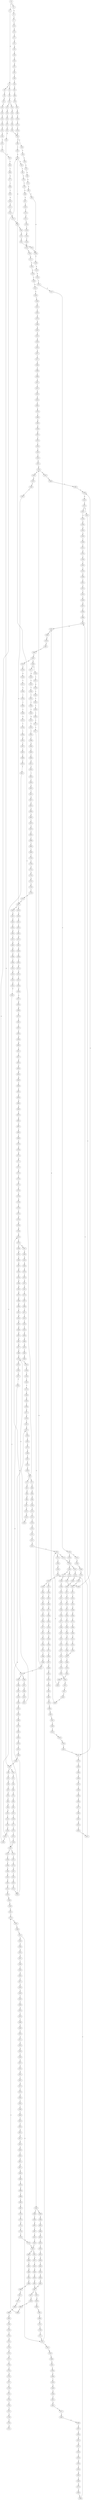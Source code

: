 strict digraph  {
	S0 -> S1 [ label = T ];
	S0 -> S2 [ label = C ];
	S1 -> S3 [ label = G ];
	S2 -> S4 [ label = G ];
	S3 -> S5 [ label = C ];
	S3 -> S6 [ label = G ];
	S4 -> S7 [ label = T ];
	S5 -> S8 [ label = C ];
	S6 -> S9 [ label = C ];
	S7 -> S10 [ label = C ];
	S8 -> S11 [ label = G ];
	S9 -> S12 [ label = G ];
	S10 -> S13 [ label = G ];
	S11 -> S14 [ label = T ];
	S11 -> S15 [ label = C ];
	S12 -> S16 [ label = C ];
	S13 -> S17 [ label = T ];
	S14 -> S18 [ label = A ];
	S15 -> S19 [ label = A ];
	S16 -> S20 [ label = A ];
	S17 -> S21 [ label = G ];
	S18 -> S22 [ label = G ];
	S19 -> S23 [ label = A ];
	S20 -> S24 [ label = G ];
	S21 -> S25 [ label = A ];
	S22 -> S26 [ label = C ];
	S23 -> S27 [ label = C ];
	S24 -> S28 [ label = C ];
	S25 -> S29 [ label = C ];
	S26 -> S30 [ label = C ];
	S27 -> S31 [ label = C ];
	S28 -> S32 [ label = G ];
	S29 -> S33 [ label = C ];
	S30 -> S34 [ label = G ];
	S31 -> S35 [ label = A ];
	S32 -> S36 [ label = G ];
	S33 -> S37 [ label = G ];
	S34 -> S38 [ label = G ];
	S34 -> S39 [ label = C ];
	S35 -> S40 [ label = G ];
	S36 -> S41 [ label = G ];
	S37 -> S42 [ label = G ];
	S38 -> S43 [ label = T ];
	S39 -> S44 [ label = T ];
	S40 -> S45 [ label = A ];
	S40 -> S46 [ label = T ];
	S41 -> S47 [ label = T ];
	S42 -> S48 [ label = T ];
	S43 -> S49 [ label = G ];
	S44 -> S50 [ label = G ];
	S45 -> S51 [ label = A ];
	S46 -> S52 [ label = C ];
	S47 -> S53 [ label = G ];
	S48 -> S54 [ label = C ];
	S49 -> S55 [ label = A ];
	S49 -> S56 [ label = G ];
	S50 -> S57 [ label = G ];
	S51 -> S58 [ label = C ];
	S52 -> S59 [ label = G ];
	S53 -> S60 [ label = C ];
	S54 -> S61 [ label = G ];
	S55 -> S62 [ label = C ];
	S56 -> S63 [ label = T ];
	S56 -> S64 [ label = A ];
	S57 -> S65 [ label = A ];
	S58 -> S66 [ label = A ];
	S59 -> S67 [ label = C ];
	S60 -> S68 [ label = C ];
	S61 -> S69 [ label = C ];
	S62 -> S70 [ label = G ];
	S63 -> S71 [ label = G ];
	S63 -> S72 [ label = T ];
	S64 -> S73 [ label = A ];
	S65 -> S74 [ label = A ];
	S66 -> S75 [ label = G ];
	S67 -> S76 [ label = G ];
	S68 -> S77 [ label = G ];
	S69 -> S78 [ label = G ];
	S70 -> S79 [ label = T ];
	S71 -> S80 [ label = G ];
	S72 -> S81 [ label = A ];
	S73 -> S82 [ label = G ];
	S74 -> S83 [ label = G ];
	S75 -> S84 [ label = C ];
	S76 -> S85 [ label = C ];
	S77 -> S86 [ label = C ];
	S78 -> S87 [ label = T ];
	S79 -> S88 [ label = G ];
	S80 -> S89 [ label = A ];
	S81 -> S90 [ label = G ];
	S82 -> S91 [ label = A ];
	S83 -> S92 [ label = A ];
	S84 -> S93 [ label = C ];
	S85 -> S94 [ label = A ];
	S86 -> S95 [ label = C ];
	S87 -> S96 [ label = A ];
	S88 -> S97 [ label = G ];
	S89 -> S98 [ label = A ];
	S90 -> S99 [ label = A ];
	S91 -> S100 [ label = A ];
	S92 -> S100 [ label = A ];
	S93 -> S101 [ label = G ];
	S94 -> S102 [ label = G ];
	S95 -> S103 [ label = G ];
	S96 -> S104 [ label = G ];
	S97 -> S105 [ label = G ];
	S98 -> S106 [ label = C ];
	S99 -> S107 [ label = A ];
	S100 -> S108 [ label = C ];
	S101 -> S109 [ label = T ];
	S102 -> S110 [ label = C ];
	S103 -> S111 [ label = G ];
	S104 -> S112 [ label = C ];
	S105 -> S113 [ label = T ];
	S106 -> S114 [ label = C ];
	S107 -> S115 [ label = G ];
	S108 -> S116 [ label = G ];
	S109 -> S117 [ label = C ];
	S110 -> S118 [ label = C ];
	S111 -> S119 [ label = T ];
	S112 -> S120 [ label = C ];
	S113 -> S121 [ label = A ];
	S114 -> S122 [ label = T ];
	S115 -> S123 [ label = G ];
	S116 -> S124 [ label = G ];
	S117 -> S125 [ label = C ];
	S118 -> S126 [ label = G ];
	S119 -> S127 [ label = G ];
	S120 -> S34 [ label = G ];
	S121 -> S128 [ label = C ];
	S122 -> S129 [ label = C ];
	S123 -> S130 [ label = G ];
	S124 -> S131 [ label = C ];
	S125 -> S132 [ label = T ];
	S126 -> S133 [ label = G ];
	S127 -> S56 [ label = G ];
	S128 -> S134 [ label = T ];
	S129 -> S135 [ label = G ];
	S130 -> S136 [ label = G ];
	S131 -> S137 [ label = A ];
	S132 -> S138 [ label = C ];
	S133 -> S139 [ label = T ];
	S134 -> S140 [ label = A ];
	S135 -> S141 [ label = G ];
	S136 -> S142 [ label = T ];
	S136 -> S143 [ label = G ];
	S137 -> S144 [ label = C ];
	S138 -> S145 [ label = T ];
	S139 -> S49 [ label = G ];
	S140 -> S146 [ label = T ];
	S141 -> S147 [ label = C ];
	S142 -> S148 [ label = C ];
	S143 -> S149 [ label = T ];
	S144 -> S150 [ label = C ];
	S144 -> S151 [ label = T ];
	S145 -> S152 [ label = T ];
	S145 -> S153 [ label = G ];
	S146 -> S154 [ label = T ];
	S147 -> S155 [ label = A ];
	S148 -> S156 [ label = T ];
	S149 -> S157 [ label = C ];
	S150 -> S158 [ label = G ];
	S151 -> S159 [ label = G ];
	S152 -> S160 [ label = C ];
	S153 -> S161 [ label = T ];
	S154 -> S162 [ label = G ];
	S155 -> S163 [ label = C ];
	S156 -> S164 [ label = C ];
	S157 -> S165 [ label = C ];
	S158 -> S166 [ label = A ];
	S158 -> S167 [ label = G ];
	S159 -> S168 [ label = G ];
	S160 -> S169 [ label = T ];
	S161 -> S170 [ label = C ];
	S162 -> S171 [ label = G ];
	S163 -> S172 [ label = G ];
	S163 -> S173 [ label = C ];
	S164 -> S174 [ label = T ];
	S165 -> S175 [ label = G ];
	S166 -> S176 [ label = G ];
	S166 -> S177 [ label = A ];
	S167 -> S178 [ label = G ];
	S168 -> S179 [ label = G ];
	S169 -> S180 [ label = C ];
	S170 -> S181 [ label = G ];
	S171 -> S182 [ label = A ];
	S172 -> S183 [ label = C ];
	S173 -> S158 [ label = G ];
	S174 -> S184 [ label = C ];
	S175 -> S185 [ label = C ];
	S175 -> S186 [ label = T ];
	S176 -> S187 [ label = T ];
	S177 -> S188 [ label = T ];
	S178 -> S189 [ label = A ];
	S179 -> S190 [ label = A ];
	S180 -> S191 [ label = G ];
	S181 -> S192 [ label = T ];
	S182 -> S193 [ label = A ];
	S183 -> S194 [ label = G ];
	S184 -> S195 [ label = G ];
	S185 -> S196 [ label = C ];
	S186 -> S197 [ label = C ];
	S187 -> S198 [ label = C ];
	S188 -> S199 [ label = G ];
	S189 -> S200 [ label = A ];
	S190 -> S201 [ label = A ];
	S191 -> S202 [ label = G ];
	S192 -> S203 [ label = G ];
	S193 -> S204 [ label = C ];
	S194 -> S205 [ label = C ];
	S195 -> S206 [ label = T ];
	S196 -> S207 [ label = G ];
	S197 -> S208 [ label = G ];
	S198 -> S209 [ label = C ];
	S199 -> S210 [ label = T ];
	S200 -> S211 [ label = T ];
	S201 -> S212 [ label = C ];
	S202 -> S213 [ label = A ];
	S203 -> S214 [ label = G ];
	S204 -> S215 [ label = G ];
	S205 -> S216 [ label = G ];
	S206 -> S217 [ label = G ];
	S207 -> S218 [ label = G ];
	S208 -> S219 [ label = G ];
	S209 -> S220 [ label = A ];
	S210 -> S221 [ label = A ];
	S211 -> S222 [ label = T ];
	S212 -> S223 [ label = T ];
	S213 -> S224 [ label = G ];
	S214 -> S225 [ label = T ];
	S215 -> S226 [ label = G ];
	S216 -> S227 [ label = C ];
	S216 -> S228 [ label = G ];
	S217 -> S229 [ label = G ];
	S218 -> S230 [ label = A ];
	S219 -> S231 [ label = A ];
	S220 -> S232 [ label = G ];
	S221 -> S233 [ label = G ];
	S222 -> S234 [ label = G ];
	S223 -> S235 [ label = G ];
	S224 -> S236 [ label = A ];
	S225 -> S237 [ label = A ];
	S226 -> S238 [ label = T ];
	S227 -> S239 [ label = G ];
	S228 -> S240 [ label = C ];
	S229 -> S241 [ label = T ];
	S230 -> S242 [ label = A ];
	S231 -> S243 [ label = A ];
	S232 -> S244 [ label = T ];
	S232 -> S245 [ label = C ];
	S233 -> S246 [ label = T ];
	S234 -> S247 [ label = A ];
	S235 -> S248 [ label = G ];
	S236 -> S249 [ label = G ];
	S237 -> S250 [ label = C ];
	S238 -> S251 [ label = A ];
	S239 -> S252 [ label = T ];
	S240 -> S253 [ label = T ];
	S241 -> S237 [ label = A ];
	S242 -> S254 [ label = C ];
	S243 -> S255 [ label = C ];
	S244 -> S256 [ label = A ];
	S245 -> S257 [ label = T ];
	S246 -> S258 [ label = T ];
	S247 -> S259 [ label = A ];
	S248 -> S260 [ label = A ];
	S249 -> S261 [ label = G ];
	S250 -> S262 [ label = C ];
	S251 -> S263 [ label = C ];
	S252 -> S264 [ label = C ];
	S253 -> S265 [ label = G ];
	S254 -> S266 [ label = T ];
	S255 -> S267 [ label = A ];
	S255 -> S268 [ label = T ];
	S256 -> S269 [ label = G ];
	S257 -> S270 [ label = T ];
	S258 -> S271 [ label = T ];
	S259 -> S272 [ label = C ];
	S260 -> S273 [ label = C ];
	S261 -> S274 [ label = T ];
	S262 -> S275 [ label = G ];
	S263 -> S276 [ label = G ];
	S264 -> S277 [ label = G ];
	S265 -> S278 [ label = G ];
	S266 -> S279 [ label = G ];
	S267 -> S280 [ label = G ];
	S268 -> S281 [ label = A ];
	S269 -> S282 [ label = G ];
	S270 -> S283 [ label = C ];
	S271 -> S284 [ label = C ];
	S272 -> S285 [ label = C ];
	S273 -> S286 [ label = C ];
	S274 -> S287 [ label = C ];
	S275 -> S288 [ label = G ];
	S276 -> S289 [ label = A ];
	S277 -> S290 [ label = A ];
	S278 -> S291 [ label = A ];
	S279 -> S292 [ label = C ];
	S280 -> S293 [ label = G ];
	S281 -> S294 [ label = C ];
	S282 -> S295 [ label = G ];
	S283 -> S296 [ label = A ];
	S284 -> S297 [ label = A ];
	S285 -> S298 [ label = C ];
	S286 -> S299 [ label = C ];
	S287 -> S300 [ label = C ];
	S288 -> S301 [ label = T ];
	S289 -> S302 [ label = A ];
	S290 -> S303 [ label = C ];
	S291 -> S304 [ label = A ];
	S292 -> S305 [ label = A ];
	S293 -> S306 [ label = A ];
	S294 -> S307 [ label = A ];
	S295 -> S308 [ label = T ];
	S296 -> S309 [ label = C ];
	S297 -> S310 [ label = C ];
	S298 -> S311 [ label = G ];
	S299 -> S312 [ label = G ];
	S300 -> S313 [ label = C ];
	S301 -> S314 [ label = G ];
	S302 -> S315 [ label = G ];
	S303 -> S316 [ label = G ];
	S304 -> S317 [ label = T ];
	S305 -> S318 [ label = A ];
	S306 -> S319 [ label = A ];
	S307 -> S320 [ label = A ];
	S308 -> S321 [ label = C ];
	S309 -> S322 [ label = G ];
	S310 -> S323 [ label = T ];
	S311 -> S324 [ label = T ];
	S312 -> S325 [ label = T ];
	S313 -> S326 [ label = A ];
	S313 -> S327 [ label = G ];
	S314 -> S328 [ label = G ];
	S315 -> S329 [ label = A ];
	S316 -> S330 [ label = C ];
	S317 -> S331 [ label = G ];
	S318 -> S332 [ label = C ];
	S319 -> S333 [ label = T ];
	S320 -> S334 [ label = C ];
	S321 -> S335 [ label = A ];
	S322 -> S336 [ label = C ];
	S323 -> S337 [ label = C ];
	S324 -> S338 [ label = C ];
	S325 -> S339 [ label = C ];
	S326 -> S340 [ label = G ];
	S327 -> S341 [ label = G ];
	S327 -> S342 [ label = A ];
	S328 -> S63 [ label = T ];
	S329 -> S343 [ label = A ];
	S330 -> S344 [ label = G ];
	S331 -> S345 [ label = G ];
	S332 -> S346 [ label = C ];
	S333 -> S347 [ label = A ];
	S334 -> S348 [ label = G ];
	S335 -> S349 [ label = C ];
	S336 -> S350 [ label = C ];
	S337 -> S351 [ label = C ];
	S338 -> S352 [ label = T ];
	S339 -> S352 [ label = T ];
	S340 -> S353 [ label = A ];
	S341 -> S354 [ label = A ];
	S342 -> S355 [ label = G ];
	S342 -> S356 [ label = A ];
	S343 -> S357 [ label = G ];
	S344 -> S358 [ label = C ];
	S345 -> S359 [ label = G ];
	S346 -> S360 [ label = A ];
	S347 -> S361 [ label = G ];
	S348 -> S362 [ label = A ];
	S349 -> S363 [ label = T ];
	S350 -> S364 [ label = C ];
	S351 -> S365 [ label = T ];
	S352 -> S366 [ label = C ];
	S353 -> S367 [ label = G ];
	S354 -> S368 [ label = G ];
	S355 -> S369 [ label = T ];
	S356 -> S370 [ label = G ];
	S357 -> S371 [ label = T ];
	S358 -> S372 [ label = C ];
	S359 -> S373 [ label = G ];
	S360 -> S40 [ label = G ];
	S361 -> S374 [ label = T ];
	S362 -> S375 [ label = A ];
	S363 -> S376 [ label = C ];
	S364 -> S377 [ label = T ];
	S365 -> S378 [ label = T ];
	S366 -> S379 [ label = G ];
	S367 -> S380 [ label = C ];
	S368 -> S381 [ label = G ];
	S369 -> S382 [ label = C ];
	S370 -> S383 [ label = T ];
	S371 -> S384 [ label = G ];
	S372 -> S385 [ label = T ];
	S373 -> S386 [ label = T ];
	S374 -> S387 [ label = C ];
	S375 -> S388 [ label = A ];
	S376 -> S389 [ label = G ];
	S377 -> S390 [ label = T ];
	S378 -> S391 [ label = T ];
	S379 -> S392 [ label = G ];
	S380 -> S393 [ label = C ];
	S381 -> S394 [ label = C ];
	S382 -> S209 [ label = C ];
	S383 -> S395 [ label = C ];
	S384 -> S396 [ label = T ];
	S385 -> S397 [ label = C ];
	S386 -> S398 [ label = C ];
	S387 -> S399 [ label = T ];
	S388 -> S400 [ label = A ];
	S389 -> S401 [ label = C ];
	S390 -> S402 [ label = C ];
	S391 -> S403 [ label = C ];
	S392 -> S404 [ label = C ];
	S393 -> S405 [ label = A ];
	S394 -> S406 [ label = G ];
	S395 -> S407 [ label = G ];
	S396 -> S408 [ label = C ];
	S397 -> S409 [ label = G ];
	S398 -> S410 [ label = C ];
	S399 -> S411 [ label = C ];
	S400 -> S412 [ label = C ];
	S401 -> S413 [ label = T ];
	S402 -> S414 [ label = A ];
	S403 -> S415 [ label = A ];
	S404 -> S416 [ label = A ];
	S405 -> S417 [ label = C ];
	S406 -> S418 [ label = T ];
	S407 -> S419 [ label = C ];
	S407 -> S420 [ label = A ];
	S408 -> S421 [ label = C ];
	S409 -> S422 [ label = G ];
	S410 -> S175 [ label = G ];
	S411 -> S423 [ label = T ];
	S412 -> S424 [ label = A ];
	S413 -> S425 [ label = T ];
	S414 -> S426 [ label = T ];
	S415 -> S427 [ label = T ];
	S416 -> S163 [ label = C ];
	S417 -> S428 [ label = G ];
	S418 -> S429 [ label = G ];
	S419 -> S430 [ label = G ];
	S420 -> S431 [ label = G ];
	S421 -> S432 [ label = T ];
	S422 -> S433 [ label = G ];
	S423 -> S434 [ label = C ];
	S424 -> S435 [ label = G ];
	S425 -> S436 [ label = C ];
	S426 -> S437 [ label = C ];
	S427 -> S438 [ label = C ];
	S428 -> S439 [ label = G ];
	S429 -> S440 [ label = G ];
	S430 -> S441 [ label = G ];
	S431 -> S442 [ label = G ];
	S432 -> S443 [ label = G ];
	S433 -> S444 [ label = C ];
	S434 -> S445 [ label = T ];
	S435 -> S446 [ label = A ];
	S436 -> S447 [ label = A ];
	S437 -> S448 [ label = C ];
	S438 -> S449 [ label = C ];
	S439 -> S450 [ label = T ];
	S440 -> S451 [ label = T ];
	S441 -> S452 [ label = C ];
	S442 -> S453 [ label = T ];
	S443 -> S454 [ label = G ];
	S444 -> S455 [ label = T ];
	S445 -> S456 [ label = G ];
	S446 -> S457 [ label = A ];
	S447 -> S458 [ label = T ];
	S448 -> S459 [ label = A ];
	S449 -> S459 [ label = A ];
	S450 -> S460 [ label = T ];
	S451 -> S461 [ label = A ];
	S452 -> S462 [ label = T ];
	S453 -> S463 [ label = A ];
	S454 -> S464 [ label = C ];
	S455 -> S465 [ label = C ];
	S456 -> S466 [ label = A ];
	S457 -> S467 [ label = G ];
	S458 -> S468 [ label = C ];
	S459 -> S469 [ label = G ];
	S460 -> S470 [ label = A ];
	S461 -> S471 [ label = T ];
	S462 -> S472 [ label = A ];
	S463 -> S473 [ label = T ];
	S464 -> S474 [ label = C ];
	S465 -> S475 [ label = A ];
	S466 -> S476 [ label = G ];
	S467 -> S477 [ label = G ];
	S468 -> S448 [ label = C ];
	S469 -> S478 [ label = A ];
	S470 -> S479 [ label = C ];
	S471 -> S480 [ label = G ];
	S472 -> S481 [ label = T ];
	S473 -> S482 [ label = A ];
	S474 -> S483 [ label = T ];
	S475 -> S484 [ label = C ];
	S476 -> S485 [ label = T ];
	S477 -> S486 [ label = G ];
	S478 -> S487 [ label = A ];
	S479 -> S488 [ label = T ];
	S480 -> S489 [ label = A ];
	S481 -> S490 [ label = A ];
	S482 -> S491 [ label = A ];
	S483 -> S492 [ label = G ];
	S484 -> S493 [ label = G ];
	S485 -> S494 [ label = A ];
	S486 -> S136 [ label = G ];
	S487 -> S495 [ label = C ];
	S488 -> S496 [ label = G ];
	S489 -> S497 [ label = G ];
	S490 -> S498 [ label = G ];
	S491 -> S499 [ label = G ];
	S492 -> S500 [ label = G ];
	S493 -> S501 [ label = T ];
	S495 -> S502 [ label = C ];
	S496 -> S503 [ label = C ];
	S497 -> S504 [ label = C ];
	S498 -> S505 [ label = T ];
	S499 -> S506 [ label = T ];
	S500 -> S507 [ label = G ];
	S501 -> S508 [ label = C ];
	S502 -> S509 [ label = A ];
	S502 -> S510 [ label = G ];
	S503 -> S511 [ label = A ];
	S504 -> S512 [ label = G ];
	S505 -> S513 [ label = A ];
	S506 -> S514 [ label = C ];
	S507 -> S515 [ label = T ];
	S508 -> S516 [ label = C ];
	S509 -> S517 [ label = G ];
	S509 -> S518 [ label = C ];
	S510 -> S519 [ label = G ];
	S511 -> S520 [ label = G ];
	S512 -> S521 [ label = G ];
	S513 -> S522 [ label = G ];
	S514 -> S523 [ label = G ];
	S515 -> S524 [ label = C ];
	S516 -> S525 [ label = A ];
	S517 -> S526 [ label = A ];
	S518 -> S527 [ label = C ];
	S519 -> S528 [ label = A ];
	S520 -> S529 [ label = A ];
	S521 -> S530 [ label = T ];
	S522 -> S531 [ label = C ];
	S523 -> S532 [ label = T ];
	S524 -> S533 [ label = C ];
	S525 -> S534 [ label = G ];
	S526 -> S535 [ label = C ];
	S527 -> S536 [ label = A ];
	S528 -> S537 [ label = C ];
	S529 -> S538 [ label = C ];
	S530 -> S539 [ label = C ];
	S531 -> S540 [ label = C ];
	S532 -> S541 [ label = G ];
	S533 -> S542 [ label = C ];
	S534 -> S543 [ label = C ];
	S535 -> S544 [ label = T ];
	S536 -> S545 [ label = C ];
	S537 -> S546 [ label = G ];
	S538 -> S547 [ label = G ];
	S539 -> S548 [ label = G ];
	S540 -> S549 [ label = G ];
	S541 -> S550 [ label = G ];
	S542 -> S551 [ label = G ];
	S543 -> S257 [ label = T ];
	S544 -> S552 [ label = C ];
	S545 -> S553 [ label = C ];
	S546 -> S554 [ label = C ];
	S547 -> S555 [ label = G ];
	S548 -> S556 [ label = C ];
	S549 -> S557 [ label = A ];
	S550 -> S225 [ label = T ];
	S551 -> S342 [ label = A ];
	S552 -> S558 [ label = C ];
	S553 -> S559 [ label = C ];
	S554 -> S560 [ label = C ];
	S555 -> S561 [ label = A ];
	S556 -> S562 [ label = A ];
	S557 -> S563 [ label = A ];
	S558 -> S564 [ label = C ];
	S559 -> S565 [ label = C ];
	S560 -> S566 [ label = C ];
	S561 -> S567 [ label = C ];
	S562 -> S568 [ label = C ];
	S563 -> S569 [ label = A ];
	S564 -> S570 [ label = A ];
	S565 -> S571 [ label = T ];
	S566 -> S572 [ label = A ];
	S567 -> S573 [ label = A ];
	S568 -> S574 [ label = G ];
	S569 -> S575 [ label = C ];
	S570 -> S576 [ label = T ];
	S571 -> S577 [ label = T ];
	S572 -> S578 [ label = T ];
	S573 -> S579 [ label = C ];
	S574 -> S580 [ label = C ];
	S575 -> S581 [ label = C ];
	S576 -> S582 [ label = C ];
	S577 -> S583 [ label = C ];
	S578 -> S584 [ label = C ];
	S579 -> S585 [ label = A ];
	S580 -> S586 [ label = G ];
	S581 -> S587 [ label = C ];
	S582 -> S588 [ label = T ];
	S583 -> S589 [ label = C ];
	S583 -> S590 [ label = G ];
	S584 -> S591 [ label = G ];
	S585 -> S592 [ label = C ];
	S586 -> S205 [ label = C ];
	S587 -> S593 [ label = C ];
	S588 -> S594 [ label = G ];
	S589 -> S595 [ label = T ];
	S590 -> S596 [ label = A ];
	S591 -> S597 [ label = T ];
	S592 -> S598 [ label = C ];
	S593 -> S599 [ label = G ];
	S594 -> S600 [ label = C ];
	S595 -> S601 [ label = G ];
	S596 -> S602 [ label = T ];
	S597 -> S603 [ label = C ];
	S598 -> S604 [ label = T ];
	S599 -> S605 [ label = A ];
	S600 -> S606 [ label = C ];
	S601 -> S607 [ label = T ];
	S602 -> S608 [ label = C ];
	S603 -> S609 [ label = C ];
	S604 -> S610 [ label = C ];
	S605 -> S611 [ label = C ];
	S606 -> S612 [ label = A ];
	S607 -> S613 [ label = C ];
	S608 -> S614 [ label = G ];
	S609 -> S615 [ label = T ];
	S610 -> S616 [ label = T ];
	S611 -> S617 [ label = T ];
	S612 -> S618 [ label = G ];
	S613 -> S619 [ label = C ];
	S614 -> S620 [ label = T ];
	S615 -> S621 [ label = C ];
	S616 -> S622 [ label = A ];
	S617 -> S623 [ label = A ];
	S618 -> S624 [ label = T ];
	S619 -> S625 [ label = T ];
	S620 -> S626 [ label = T ];
	S621 -> S145 [ label = T ];
	S622 -> S627 [ label = G ];
	S623 -> S628 [ label = G ];
	S624 -> S629 [ label = C ];
	S625 -> S630 [ label = A ];
	S625 -> S631 [ label = T ];
	S626 -> S632 [ label = T ];
	S627 -> S633 [ label = A ];
	S628 -> S634 [ label = A ];
	S629 -> S635 [ label = G ];
	S630 -> S636 [ label = C ];
	S631 -> S637 [ label = G ];
	S632 -> S638 [ label = G ];
	S633 -> S639 [ label = A ];
	S634 -> S640 [ label = A ];
	S635 -> S641 [ label = T ];
	S636 -> S642 [ label = T ];
	S637 -> S643 [ label = T ];
	S638 -> S644 [ label = T ];
	S639 -> S645 [ label = C ];
	S640 -> S646 [ label = T ];
	S641 -> S647 [ label = A ];
	S642 -> S648 [ label = A ];
	S643 -> S649 [ label = A ];
	S644 -> S650 [ label = A ];
	S645 -> S651 [ label = G ];
	S646 -> S652 [ label = C ];
	S647 -> S653 [ label = A ];
	S648 -> S654 [ label = C ];
	S649 -> S655 [ label = G ];
	S650 -> S656 [ label = G ];
	S651 -> S657 [ label = A ];
	S652 -> S658 [ label = G ];
	S653 -> S659 [ label = G ];
	S654 -> S660 [ label = C ];
	S655 -> S661 [ label = G ];
	S656 -> S662 [ label = G ];
	S657 -> S663 [ label = G ];
	S658 -> S664 [ label = G ];
	S659 -> S665 [ label = A ];
	S660 -> S666 [ label = A ];
	S661 -> S667 [ label = A ];
	S662 -> S667 [ label = A ];
	S663 -> S668 [ label = G ];
	S664 -> S669 [ label = G ];
	S665 -> S670 [ label = C ];
	S666 -> S671 [ label = G ];
	S667 -> S672 [ label = G ];
	S667 -> S673 [ label = A ];
	S668 -> S674 [ label = T ];
	S669 -> S675 [ label = T ];
	S670 -> S676 [ label = G ];
	S671 -> S677 [ label = G ];
	S672 -> S678 [ label = A ];
	S673 -> S679 [ label = A ];
	S674 -> S680 [ label = G ];
	S675 -> S681 [ label = A ];
	S676 -> S682 [ label = G ];
	S677 -> S683 [ label = A ];
	S678 -> S684 [ label = G ];
	S679 -> S685 [ label = G ];
	S680 -> S686 [ label = T ];
	S681 -> S687 [ label = T ];
	S682 -> S688 [ label = C ];
	S683 -> S689 [ label = G ];
	S684 -> S690 [ label = G ];
	S685 -> S691 [ label = G ];
	S686 -> S692 [ label = C ];
	S687 -> S693 [ label = C ];
	S688 -> S694 [ label = T ];
	S689 -> S695 [ label = A ];
	S690 -> S274 [ label = T ];
	S691 -> S696 [ label = T ];
	S692 -> S697 [ label = C ];
	S693 -> S698 [ label = C ];
	S694 -> S699 [ label = C ];
	S695 -> S700 [ label = G ];
	S696 -> S701 [ label = C ];
	S697 -> S702 [ label = C ];
	S698 -> S703 [ label = C ];
	S699 -> S704 [ label = T ];
	S700 -> S705 [ label = T ];
	S701 -> S706 [ label = C ];
	S702 -> S707 [ label = T ];
	S703 -> S708 [ label = G ];
	S704 -> S709 [ label = C ];
	S705 -> S710 [ label = C ];
	S706 -> S711 [ label = C ];
	S707 -> S712 [ label = G ];
	S708 -> S713 [ label = A ];
	S709 -> S714 [ label = G ];
	S710 -> S715 [ label = A ];
	S711 -> S327 [ label = G ];
	S712 -> S716 [ label = T ];
	S713 -> S717 [ label = A ];
	S714 -> S718 [ label = A ];
	S715 -> S719 [ label = G ];
	S716 -> S720 [ label = C ];
	S717 -> S721 [ label = A ];
	S718 -> S722 [ label = A ];
	S719 -> S723 [ label = G ];
	S720 -> S724 [ label = C ];
	S721 -> S725 [ label = G ];
	S722 -> S726 [ label = G ];
	S723 -> S727 [ label = A ];
	S724 -> S625 [ label = T ];
	S725 -> S728 [ label = T ];
	S726 -> S729 [ label = T ];
	S727 -> S730 [ label = C ];
	S728 -> S731 [ label = G ];
	S729 -> S732 [ label = C ];
	S730 -> S733 [ label = C ];
	S731 -> S734 [ label = T ];
	S732 -> S407 [ label = G ];
	S733 -> S735 [ label = A ];
	S734 -> S736 [ label = C ];
	S735 -> S737 [ label = G ];
	S736 -> S738 [ label = G ];
	S737 -> S739 [ label = T ];
	S738 -> S740 [ label = T ];
	S739 -> S741 [ label = C ];
	S740 -> S742 [ label = C ];
	S741 -> S743 [ label = T ];
	S742 -> S744 [ label = G ];
	S743 -> S745 [ label = C ];
	S744 -> S746 [ label = G ];
	S745 -> S747 [ label = T ];
	S746 -> S748 [ label = A ];
	S747 -> S749 [ label = G ];
	S748 -> S243 [ label = A ];
	S749 -> S750 [ label = T ];
	S750 -> S751 [ label = A ];
}

